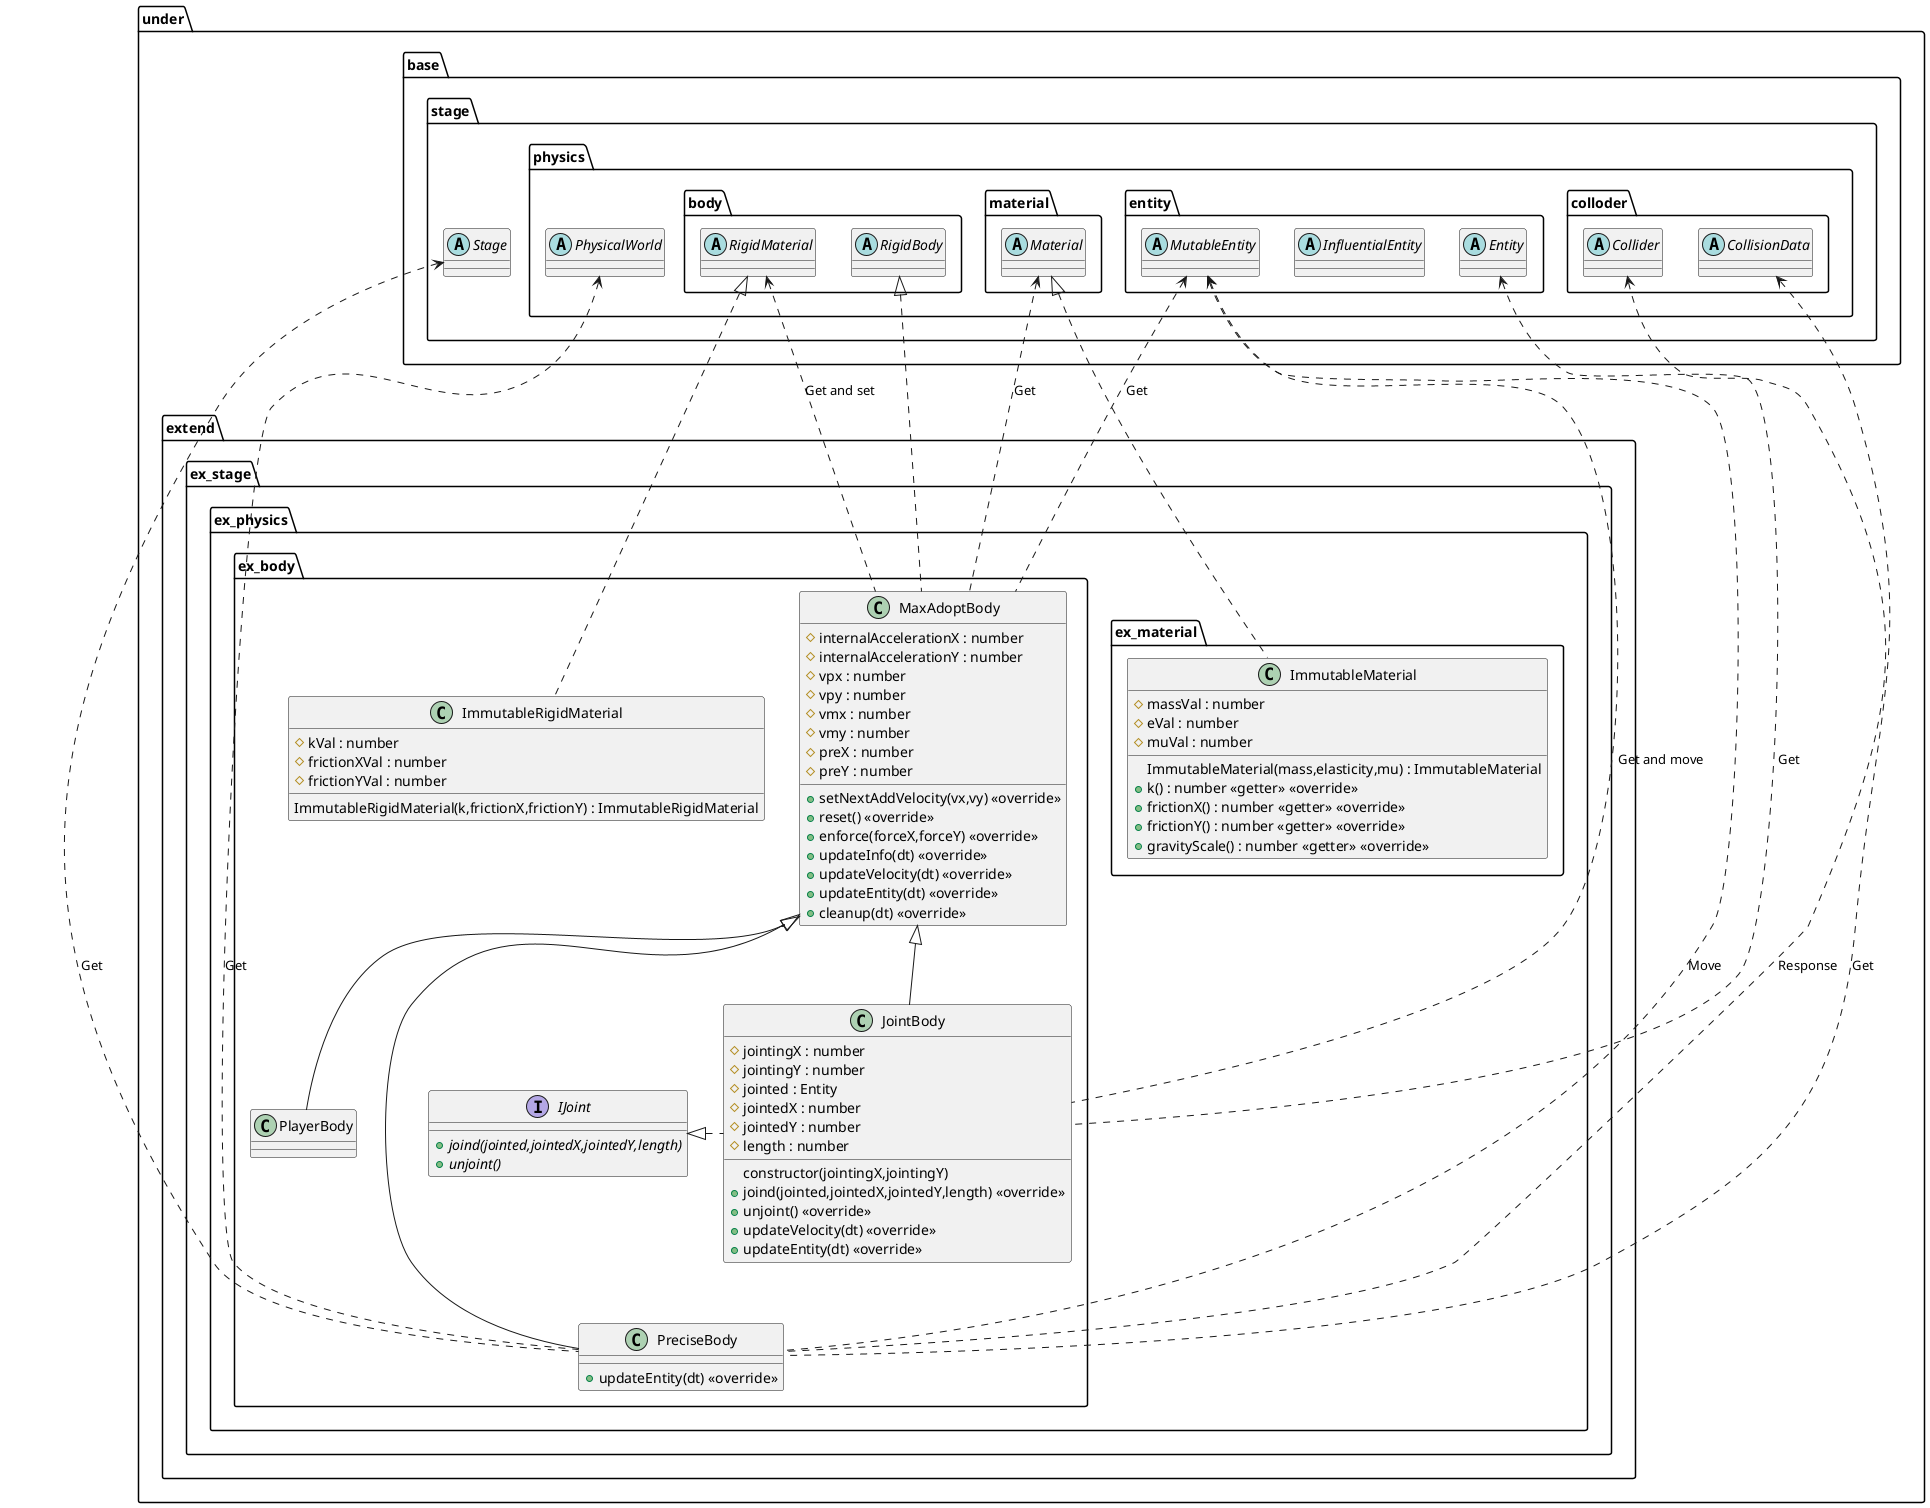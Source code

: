 @startuml PhysicalExtend

package under {
    package extend {
        package ex_stage {
            package ex_physics {
                package ex_body {
                    class MaxAdoptBody {
                        #internalAccelerationX : number
                        #internalAccelerationY : number
                        #vpx : number
                        #vpy : number
                        #vmx : number
                        #vmy : number
                        #preX : number
                        #preY : number
                        +setNextAddVelocity(vx,vy) <<override>>
                        +reset() <<override>>
                        +enforce(forceX,forceY) <<override>>
                        +updateInfo(dt) <<override>>
                        +updateVelocity(dt) <<override>>
                        +updateEntity(dt) <<override>>
                        +cleanup(dt) <<override>>
                    }
                    class PreciseBody {
                        +updateEntity(dt) <<override>>
                    }
                    class PlayerBody
                    interface IJoint {
                        {abstract} +joind(jointed,jointedX,jointedY,length)
                        {abstract} +unjoint()
                    }
                    class JointBody {
                        constructor(jointingX,jointingY)
                        #jointingX : number
                        #jointingY : number
                        #jointed : Entity
                        #jointedX : number
                        #jointedY : number
                        #length : number
                        +joind(jointed,jointedX,jointedY,length) <<override>>
                        +unjoint() <<override>>
                        +updateVelocity(dt) <<override>>
                        +updateEntity(dt) <<override>>
                    }
                    class ImmutableRigidMaterial {
                        ImmutableRigidMaterial(k,frictionX,frictionY) : ImmutableRigidMaterial
                        #kVal : number
                        #frictionXVal : number
                        #frictionYVal : number
                    }
                }

                package ex_material {
                    class ImmutableMaterial  {
                        ImmutableMaterial(mass,elasticity,mu) : ImmutableMaterial
                        #massVal : number
                        #eVal : number
                        #muVal : number
                        +k() : number <<getter>> <<override>>
                        +frictionX() : number <<getter>> <<override>>
                        +frictionY() : number <<getter>> <<override>>
                        +gravityScale() : number <<getter>> <<override>>
                    }
                }
            }
        }
    }
}

package under {
    package base {
        package stage {
            abstract Stage
            package physics {
                abstract PhysicalWorld
                package entity {
                    abstract Entity
                    abstract InfluentialEntity
                    abstract MutableEntity
                }
                package colloder {
                    abstract Collider
                    abstract CollisionData
                }
                package body {
                    abstract RigidBody
                    abstract RigidMaterial
                }
                package material {
                    abstract Material
                }
            }
        }
    }
}

MutableEntity <.. MaxAdoptBody : Get
Material <.. MaxAdoptBody : Get
RigidMaterial <.. MaxAdoptBody : Get and set

MutableEntity <... PreciseBody : Move
Stage <... PreciseBody : Get
PhysicalWorld <... PreciseBody : Get
CollisionData <... PreciseBody : Get
Collider <... PreciseBody : Response

MutableEntity <.. JointBody : Get and move
Entity <.. JointBody : Get

RigidBody <|.. MaxAdoptBody
MaxAdoptBody <|--- PreciseBody
MaxAdoptBody <|-- PlayerBody
IJoint <|. JointBody
MaxAdoptBody <|-- JointBody
RigidMaterial <|.. ImmutableRigidMaterial

Material <|.. ImmutableMaterial

@enduml
